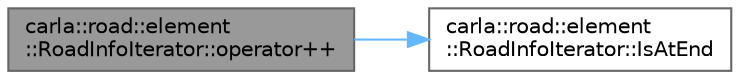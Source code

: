 digraph "carla::road::element::RoadInfoIterator::operator++"
{
 // INTERACTIVE_SVG=YES
 // LATEX_PDF_SIZE
  bgcolor="transparent";
  edge [fontname=Helvetica,fontsize=10,labelfontname=Helvetica,labelfontsize=10];
  node [fontname=Helvetica,fontsize=10,shape=box,height=0.2,width=0.4];
  rankdir="LR";
  Node1 [id="Node000001",label="carla::road::element\l::RoadInfoIterator::operator++",height=0.2,width=0.4,color="gray40", fillcolor="grey60", style="filled", fontcolor="black",tooltip=" "];
  Node1 -> Node2 [id="edge1_Node000001_Node000002",color="steelblue1",style="solid",tooltip=" "];
  Node2 [id="Node000002",label="carla::road::element\l::RoadInfoIterator::IsAtEnd",height=0.2,width=0.4,color="grey40", fillcolor="white", style="filled",URL="$d8/da6/classcarla_1_1road_1_1element_1_1RoadInfoIterator.html#a5a4b04a2e88364a302b83d8e81d3764c",tooltip=" "];
}
